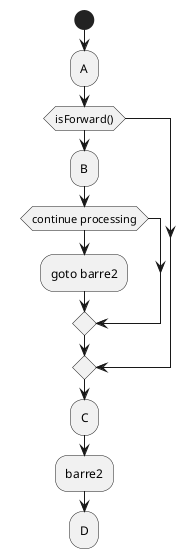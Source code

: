 {
  "sha1": "bvlvivuaknyhx07m8eufzlkss60rypw",
  "insertion": {
    "when": "2024-05-30T20:48:22.170Z",
    "user": "plantuml@gmail.com"
  }
}
@startuml
start
  :A;
  if (isForward()) then
    :B;
    if (continue processing) then
      :goto barre2;
    endif
  endif
  :C;
:barre2;
:D;
@enduml
